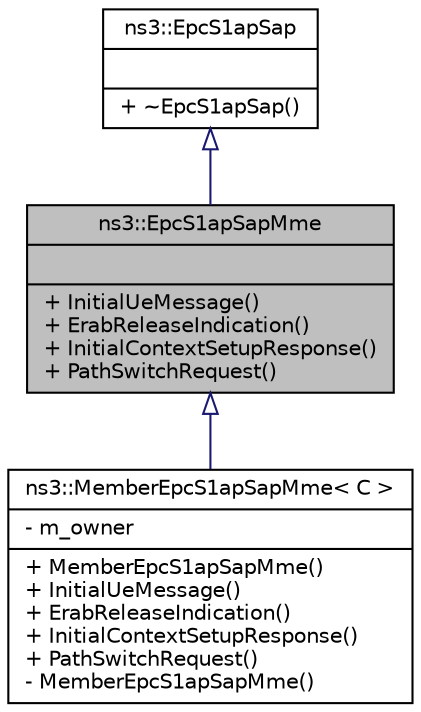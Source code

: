 digraph "ns3::EpcS1apSapMme"
{
  edge [fontname="Helvetica",fontsize="10",labelfontname="Helvetica",labelfontsize="10"];
  node [fontname="Helvetica",fontsize="10",shape=record];
  Node1 [label="{ns3::EpcS1apSapMme\n||+ InitialUeMessage()\l+ ErabReleaseIndication()\l+ InitialContextSetupResponse()\l+ PathSwitchRequest()\l}",height=0.2,width=0.4,color="black", fillcolor="grey75", style="filled", fontcolor="black"];
  Node2 -> Node1 [dir="back",color="midnightblue",fontsize="10",style="solid",arrowtail="onormal"];
  Node2 [label="{ns3::EpcS1apSap\n||+ ~EpcS1apSap()\l}",height=0.2,width=0.4,color="black", fillcolor="white", style="filled",URL="$df/d7a/classns3_1_1EpcS1apSap.html"];
  Node1 -> Node3 [dir="back",color="midnightblue",fontsize="10",style="solid",arrowtail="onormal"];
  Node3 [label="{ns3::MemberEpcS1apSapMme\< C \>\n|- m_owner\l|+ MemberEpcS1apSapMme()\l+ InitialUeMessage()\l+ ErabReleaseIndication()\l+ InitialContextSetupResponse()\l+ PathSwitchRequest()\l- MemberEpcS1apSapMme()\l}",height=0.2,width=0.4,color="black", fillcolor="white", style="filled",URL="$d9/da4/classns3_1_1MemberEpcS1apSapMme.html"];
}
